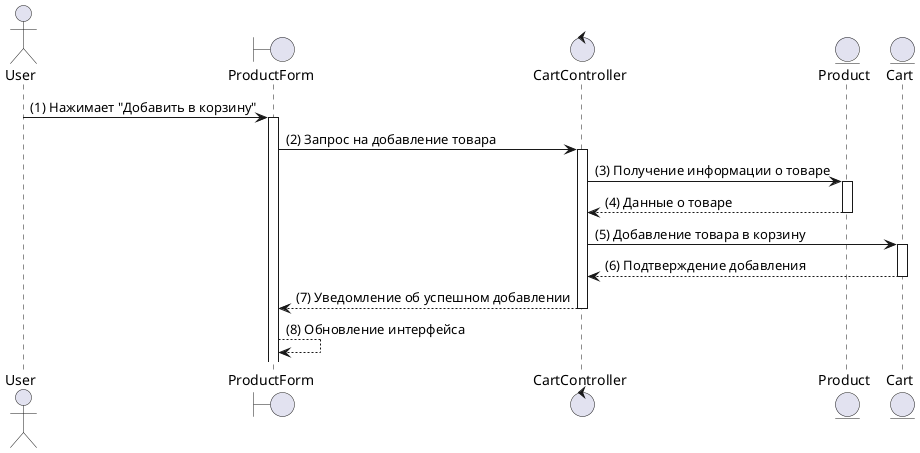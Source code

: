 @startuml
actor User
boundary ProductForm
control CartController
entity Product
entity Cart

User -> ProductForm : (1) Нажимает "Добавить в корзину"
activate ProductForm

ProductForm -> CartController : (2) Запрос на добавление товара
activate CartController

CartController -> Product : (3) Получение информации о товаре
activate Product

Product --> CartController : (4) Данные о товаре
deactivate Product

CartController -> Cart : (5) Добавление товара в корзину
activate Cart

Cart --> CartController : (6) Подтверждение добавления
deactivate Cart

CartController --> ProductForm : (7) Уведомление об успешном добавлении
deactivate CartController

ProductForm --> ProductForm : (8) Обновление интерфейса

@enduml
